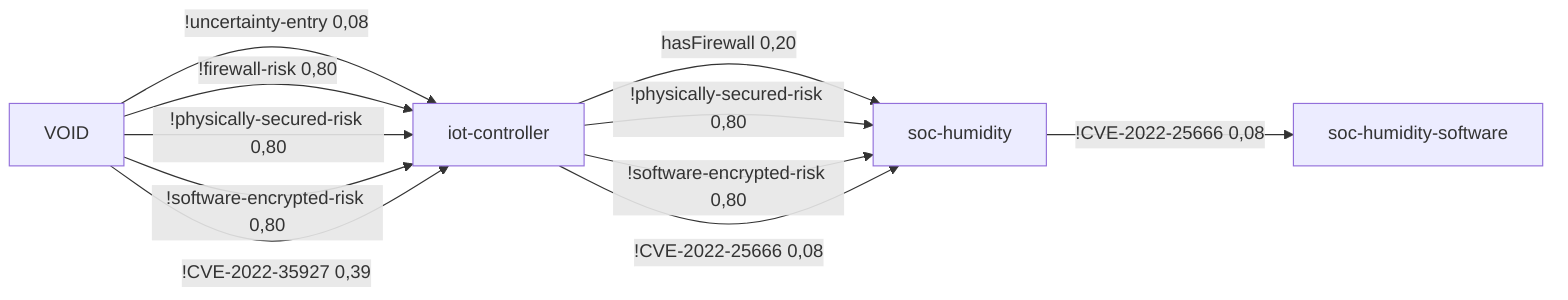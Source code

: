 %% AttributeChange [4mcontiki-ng/contiki-ng[0m to [4m4.7[0m for node [4msoc-humidity[0m
%%  VOID -[1,00]->  iot-controller -[0,97]->  soc-humidity -[0,08]-> soc-humidity-software 3,86 0,08
flowchart LR
	iot-controller[iot-controller]
	soc-humidity-software[soc-humidity-software]
	soc-humidity[soc-humidity]
	VOID[VOID]
	iot-controller -->|hasFirewall 0,20| soc-humidity
	iot-controller -->|!physically-secured-risk 0,80| soc-humidity
	iot-controller -->|!software-encrypted-risk 0,80| soc-humidity
	iot-controller -->|!CVE-2022-25666 0,08| soc-humidity
	soc-humidity -->|!CVE-2022-25666 0,08| soc-humidity-software
	VOID -->|!uncertainty-entry 0,08| iot-controller
	VOID -->|!firewall-risk 0,80| iot-controller
	VOID -->|!physically-secured-risk 0,80| iot-controller
	VOID -->|!software-encrypted-risk 0,80| iot-controller
	VOID -->|!CVE-2022-35927 0,39| iot-controller